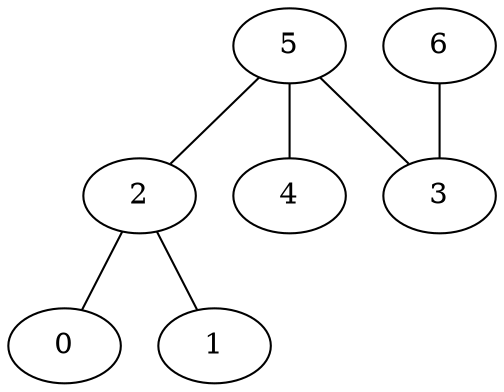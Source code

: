 graph {
    0 [ label = "0" ]
    1 [ label = "1" ]
    2 [ label = "2" ]
    3 [ label = "3" ]
    4 [ label = "4" ]
    5 [ label = "5" ]
    6 [ label = "6" ]
    5 -- 2 [ ]
    5 -- 4 [ ]
    6 -- 3 [ ]
    2 -- 0 [ ]
    5 -- 3 [ ]
    2 -- 1 [ ]
}
